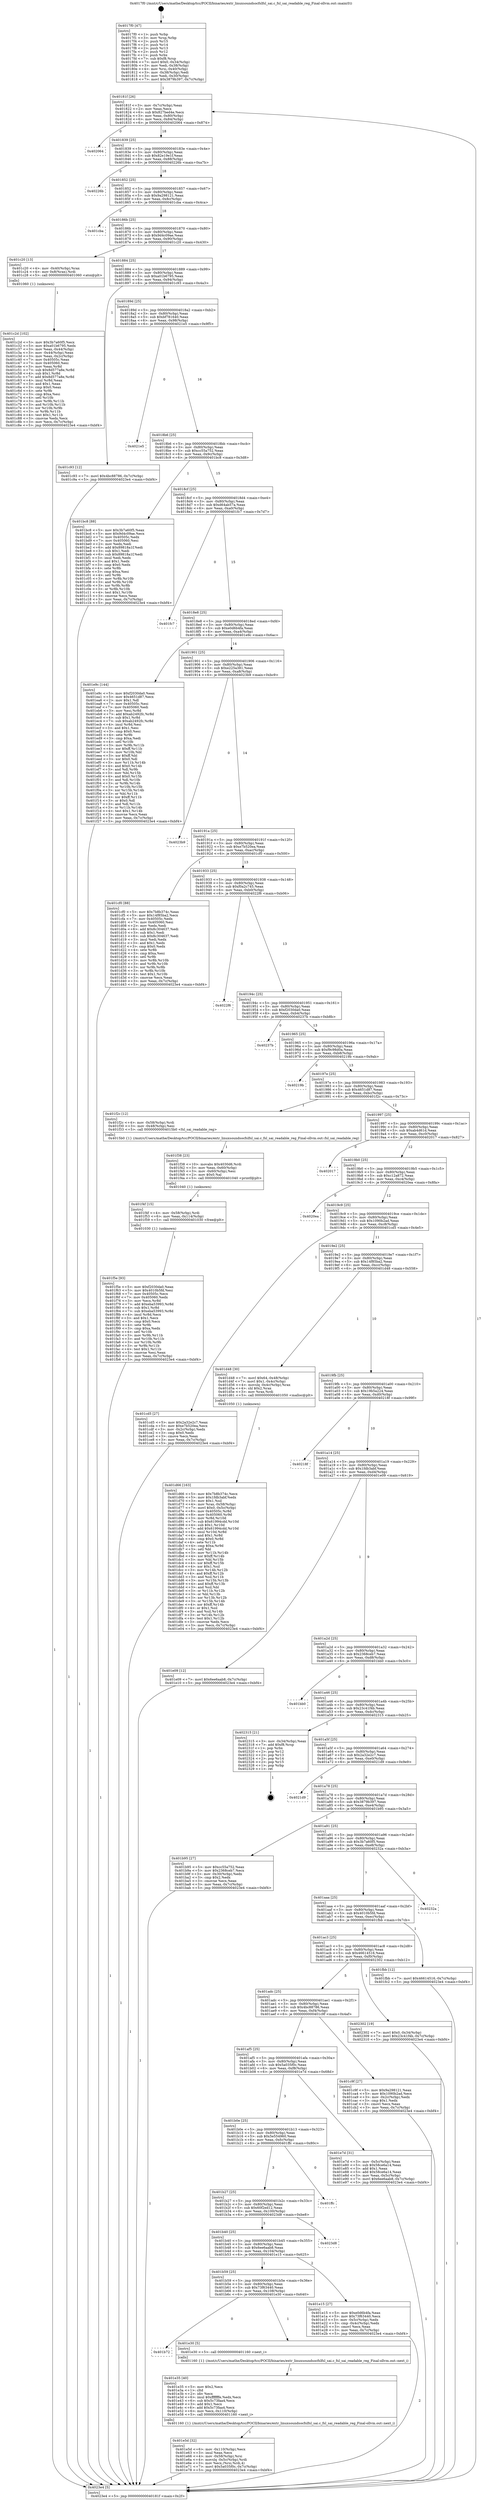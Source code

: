 digraph "0x4017f0" {
  label = "0x4017f0 (/mnt/c/Users/mathe/Desktop/tcc/POCII/binaries/extr_linuxsoundsocfslfsl_sai.c_fsl_sai_readable_reg_Final-ollvm.out::main(0))"
  labelloc = "t"
  node[shape=record]

  Entry [label="",width=0.3,height=0.3,shape=circle,fillcolor=black,style=filled]
  "0x40181f" [label="{
     0x40181f [26]\l
     | [instrs]\l
     &nbsp;&nbsp;0x40181f \<+3\>: mov -0x7c(%rbp),%eax\l
     &nbsp;&nbsp;0x401822 \<+2\>: mov %eax,%ecx\l
     &nbsp;&nbsp;0x401824 \<+6\>: sub $0x827bed4e,%ecx\l
     &nbsp;&nbsp;0x40182a \<+3\>: mov %eax,-0x80(%rbp)\l
     &nbsp;&nbsp;0x40182d \<+6\>: mov %ecx,-0x84(%rbp)\l
     &nbsp;&nbsp;0x401833 \<+6\>: je 0000000000402064 \<main+0x874\>\l
  }"]
  "0x402064" [label="{
     0x402064\l
  }", style=dashed]
  "0x401839" [label="{
     0x401839 [25]\l
     | [instrs]\l
     &nbsp;&nbsp;0x401839 \<+5\>: jmp 000000000040183e \<main+0x4e\>\l
     &nbsp;&nbsp;0x40183e \<+3\>: mov -0x80(%rbp),%eax\l
     &nbsp;&nbsp;0x401841 \<+5\>: sub $0x82e19e1f,%eax\l
     &nbsp;&nbsp;0x401846 \<+6\>: mov %eax,-0x88(%rbp)\l
     &nbsp;&nbsp;0x40184c \<+6\>: je 000000000040226b \<main+0xa7b\>\l
  }"]
  Exit [label="",width=0.3,height=0.3,shape=circle,fillcolor=black,style=filled,peripheries=2]
  "0x40226b" [label="{
     0x40226b\l
  }", style=dashed]
  "0x401852" [label="{
     0x401852 [25]\l
     | [instrs]\l
     &nbsp;&nbsp;0x401852 \<+5\>: jmp 0000000000401857 \<main+0x67\>\l
     &nbsp;&nbsp;0x401857 \<+3\>: mov -0x80(%rbp),%eax\l
     &nbsp;&nbsp;0x40185a \<+5\>: sub $0x9a298121,%eax\l
     &nbsp;&nbsp;0x40185f \<+6\>: mov %eax,-0x8c(%rbp)\l
     &nbsp;&nbsp;0x401865 \<+6\>: je 0000000000401cba \<main+0x4ca\>\l
  }"]
  "0x401f5e" [label="{
     0x401f5e [93]\l
     | [instrs]\l
     &nbsp;&nbsp;0x401f5e \<+5\>: mov $0xf2030da0,%eax\l
     &nbsp;&nbsp;0x401f63 \<+5\>: mov $0x4010b5fd,%esi\l
     &nbsp;&nbsp;0x401f68 \<+7\>: mov 0x40505c,%ecx\l
     &nbsp;&nbsp;0x401f6f \<+7\>: mov 0x405060,%edx\l
     &nbsp;&nbsp;0x401f76 \<+3\>: mov %ecx,%r8d\l
     &nbsp;&nbsp;0x401f79 \<+7\>: add $0xeba53993,%r8d\l
     &nbsp;&nbsp;0x401f80 \<+4\>: sub $0x1,%r8d\l
     &nbsp;&nbsp;0x401f84 \<+7\>: sub $0xeba53993,%r8d\l
     &nbsp;&nbsp;0x401f8b \<+4\>: imul %r8d,%ecx\l
     &nbsp;&nbsp;0x401f8f \<+3\>: and $0x1,%ecx\l
     &nbsp;&nbsp;0x401f92 \<+3\>: cmp $0x0,%ecx\l
     &nbsp;&nbsp;0x401f95 \<+4\>: sete %r9b\l
     &nbsp;&nbsp;0x401f99 \<+3\>: cmp $0xa,%edx\l
     &nbsp;&nbsp;0x401f9c \<+4\>: setl %r10b\l
     &nbsp;&nbsp;0x401fa0 \<+3\>: mov %r9b,%r11b\l
     &nbsp;&nbsp;0x401fa3 \<+3\>: and %r10b,%r11b\l
     &nbsp;&nbsp;0x401fa6 \<+3\>: xor %r10b,%r9b\l
     &nbsp;&nbsp;0x401fa9 \<+3\>: or %r9b,%r11b\l
     &nbsp;&nbsp;0x401fac \<+4\>: test $0x1,%r11b\l
     &nbsp;&nbsp;0x401fb0 \<+3\>: cmovne %esi,%eax\l
     &nbsp;&nbsp;0x401fb3 \<+3\>: mov %eax,-0x7c(%rbp)\l
     &nbsp;&nbsp;0x401fb6 \<+5\>: jmp 00000000004023e4 \<main+0xbf4\>\l
  }"]
  "0x401cba" [label="{
     0x401cba\l
  }", style=dashed]
  "0x40186b" [label="{
     0x40186b [25]\l
     | [instrs]\l
     &nbsp;&nbsp;0x40186b \<+5\>: jmp 0000000000401870 \<main+0x80\>\l
     &nbsp;&nbsp;0x401870 \<+3\>: mov -0x80(%rbp),%eax\l
     &nbsp;&nbsp;0x401873 \<+5\>: sub $0x9d4c09ae,%eax\l
     &nbsp;&nbsp;0x401878 \<+6\>: mov %eax,-0x90(%rbp)\l
     &nbsp;&nbsp;0x40187e \<+6\>: je 0000000000401c20 \<main+0x430\>\l
  }"]
  "0x401f4f" [label="{
     0x401f4f [15]\l
     | [instrs]\l
     &nbsp;&nbsp;0x401f4f \<+4\>: mov -0x58(%rbp),%rdi\l
     &nbsp;&nbsp;0x401f53 \<+6\>: mov %eax,-0x114(%rbp)\l
     &nbsp;&nbsp;0x401f59 \<+5\>: call 0000000000401030 \<free@plt\>\l
     | [calls]\l
     &nbsp;&nbsp;0x401030 \{1\} (unknown)\l
  }"]
  "0x401c20" [label="{
     0x401c20 [13]\l
     | [instrs]\l
     &nbsp;&nbsp;0x401c20 \<+4\>: mov -0x40(%rbp),%rax\l
     &nbsp;&nbsp;0x401c24 \<+4\>: mov 0x8(%rax),%rdi\l
     &nbsp;&nbsp;0x401c28 \<+5\>: call 0000000000401060 \<atoi@plt\>\l
     | [calls]\l
     &nbsp;&nbsp;0x401060 \{1\} (unknown)\l
  }"]
  "0x401884" [label="{
     0x401884 [25]\l
     | [instrs]\l
     &nbsp;&nbsp;0x401884 \<+5\>: jmp 0000000000401889 \<main+0x99\>\l
     &nbsp;&nbsp;0x401889 \<+3\>: mov -0x80(%rbp),%eax\l
     &nbsp;&nbsp;0x40188c \<+5\>: sub $0xa01b6795,%eax\l
     &nbsp;&nbsp;0x401891 \<+6\>: mov %eax,-0x94(%rbp)\l
     &nbsp;&nbsp;0x401897 \<+6\>: je 0000000000401c93 \<main+0x4a3\>\l
  }"]
  "0x401f38" [label="{
     0x401f38 [23]\l
     | [instrs]\l
     &nbsp;&nbsp;0x401f38 \<+10\>: movabs $0x4030d6,%rdi\l
     &nbsp;&nbsp;0x401f42 \<+3\>: mov %eax,-0x60(%rbp)\l
     &nbsp;&nbsp;0x401f45 \<+3\>: mov -0x60(%rbp),%esi\l
     &nbsp;&nbsp;0x401f48 \<+2\>: mov $0x0,%al\l
     &nbsp;&nbsp;0x401f4a \<+5\>: call 0000000000401040 \<printf@plt\>\l
     | [calls]\l
     &nbsp;&nbsp;0x401040 \{1\} (unknown)\l
  }"]
  "0x401c93" [label="{
     0x401c93 [12]\l
     | [instrs]\l
     &nbsp;&nbsp;0x401c93 \<+7\>: movl $0x4bc88786,-0x7c(%rbp)\l
     &nbsp;&nbsp;0x401c9a \<+5\>: jmp 00000000004023e4 \<main+0xbf4\>\l
  }"]
  "0x40189d" [label="{
     0x40189d [25]\l
     | [instrs]\l
     &nbsp;&nbsp;0x40189d \<+5\>: jmp 00000000004018a2 \<main+0xb2\>\l
     &nbsp;&nbsp;0x4018a2 \<+3\>: mov -0x80(%rbp),%eax\l
     &nbsp;&nbsp;0x4018a5 \<+5\>: sub $0xbf781640,%eax\l
     &nbsp;&nbsp;0x4018aa \<+6\>: mov %eax,-0x98(%rbp)\l
     &nbsp;&nbsp;0x4018b0 \<+6\>: je 00000000004021e5 \<main+0x9f5\>\l
  }"]
  "0x401e5d" [label="{
     0x401e5d [32]\l
     | [instrs]\l
     &nbsp;&nbsp;0x401e5d \<+6\>: mov -0x110(%rbp),%ecx\l
     &nbsp;&nbsp;0x401e63 \<+3\>: imul %eax,%ecx\l
     &nbsp;&nbsp;0x401e66 \<+4\>: mov -0x58(%rbp),%rsi\l
     &nbsp;&nbsp;0x401e6a \<+4\>: movslq -0x5c(%rbp),%rdi\l
     &nbsp;&nbsp;0x401e6e \<+3\>: mov %ecx,(%rsi,%rdi,4)\l
     &nbsp;&nbsp;0x401e71 \<+7\>: movl $0x5a035f0c,-0x7c(%rbp)\l
     &nbsp;&nbsp;0x401e78 \<+5\>: jmp 00000000004023e4 \<main+0xbf4\>\l
  }"]
  "0x4021e5" [label="{
     0x4021e5\l
  }", style=dashed]
  "0x4018b6" [label="{
     0x4018b6 [25]\l
     | [instrs]\l
     &nbsp;&nbsp;0x4018b6 \<+5\>: jmp 00000000004018bb \<main+0xcb\>\l
     &nbsp;&nbsp;0x4018bb \<+3\>: mov -0x80(%rbp),%eax\l
     &nbsp;&nbsp;0x4018be \<+5\>: sub $0xcc55a752,%eax\l
     &nbsp;&nbsp;0x4018c3 \<+6\>: mov %eax,-0x9c(%rbp)\l
     &nbsp;&nbsp;0x4018c9 \<+6\>: je 0000000000401bc8 \<main+0x3d8\>\l
  }"]
  "0x401e35" [label="{
     0x401e35 [40]\l
     | [instrs]\l
     &nbsp;&nbsp;0x401e35 \<+5\>: mov $0x2,%ecx\l
     &nbsp;&nbsp;0x401e3a \<+1\>: cltd\l
     &nbsp;&nbsp;0x401e3b \<+2\>: idiv %ecx\l
     &nbsp;&nbsp;0x401e3d \<+6\>: imul $0xfffffffe,%edx,%ecx\l
     &nbsp;&nbsp;0x401e43 \<+6\>: sub $0x5c73faa4,%ecx\l
     &nbsp;&nbsp;0x401e49 \<+3\>: add $0x1,%ecx\l
     &nbsp;&nbsp;0x401e4c \<+6\>: add $0x5c73faa4,%ecx\l
     &nbsp;&nbsp;0x401e52 \<+6\>: mov %ecx,-0x110(%rbp)\l
     &nbsp;&nbsp;0x401e58 \<+5\>: call 0000000000401160 \<next_i\>\l
     | [calls]\l
     &nbsp;&nbsp;0x401160 \{1\} (/mnt/c/Users/mathe/Desktop/tcc/POCII/binaries/extr_linuxsoundsocfslfsl_sai.c_fsl_sai_readable_reg_Final-ollvm.out::next_i)\l
  }"]
  "0x401bc8" [label="{
     0x401bc8 [88]\l
     | [instrs]\l
     &nbsp;&nbsp;0x401bc8 \<+5\>: mov $0x3b7a60f5,%eax\l
     &nbsp;&nbsp;0x401bcd \<+5\>: mov $0x9d4c09ae,%ecx\l
     &nbsp;&nbsp;0x401bd2 \<+7\>: mov 0x40505c,%edx\l
     &nbsp;&nbsp;0x401bd9 \<+7\>: mov 0x405060,%esi\l
     &nbsp;&nbsp;0x401be0 \<+2\>: mov %edx,%edi\l
     &nbsp;&nbsp;0x401be2 \<+6\>: add $0x89818a1f,%edi\l
     &nbsp;&nbsp;0x401be8 \<+3\>: sub $0x1,%edi\l
     &nbsp;&nbsp;0x401beb \<+6\>: sub $0x89818a1f,%edi\l
     &nbsp;&nbsp;0x401bf1 \<+3\>: imul %edi,%edx\l
     &nbsp;&nbsp;0x401bf4 \<+3\>: and $0x1,%edx\l
     &nbsp;&nbsp;0x401bf7 \<+3\>: cmp $0x0,%edx\l
     &nbsp;&nbsp;0x401bfa \<+4\>: sete %r8b\l
     &nbsp;&nbsp;0x401bfe \<+3\>: cmp $0xa,%esi\l
     &nbsp;&nbsp;0x401c01 \<+4\>: setl %r9b\l
     &nbsp;&nbsp;0x401c05 \<+3\>: mov %r8b,%r10b\l
     &nbsp;&nbsp;0x401c08 \<+3\>: and %r9b,%r10b\l
     &nbsp;&nbsp;0x401c0b \<+3\>: xor %r9b,%r8b\l
     &nbsp;&nbsp;0x401c0e \<+3\>: or %r8b,%r10b\l
     &nbsp;&nbsp;0x401c11 \<+4\>: test $0x1,%r10b\l
     &nbsp;&nbsp;0x401c15 \<+3\>: cmovne %ecx,%eax\l
     &nbsp;&nbsp;0x401c18 \<+3\>: mov %eax,-0x7c(%rbp)\l
     &nbsp;&nbsp;0x401c1b \<+5\>: jmp 00000000004023e4 \<main+0xbf4\>\l
  }"]
  "0x4018cf" [label="{
     0x4018cf [25]\l
     | [instrs]\l
     &nbsp;&nbsp;0x4018cf \<+5\>: jmp 00000000004018d4 \<main+0xe4\>\l
     &nbsp;&nbsp;0x4018d4 \<+3\>: mov -0x80(%rbp),%eax\l
     &nbsp;&nbsp;0x4018d7 \<+5\>: sub $0xd64ab57a,%eax\l
     &nbsp;&nbsp;0x4018dc \<+6\>: mov %eax,-0xa0(%rbp)\l
     &nbsp;&nbsp;0x4018e2 \<+6\>: je 0000000000401fc7 \<main+0x7d7\>\l
  }"]
  "0x401b72" [label="{
     0x401b72\l
  }", style=dashed]
  "0x401fc7" [label="{
     0x401fc7\l
  }", style=dashed]
  "0x4018e8" [label="{
     0x4018e8 [25]\l
     | [instrs]\l
     &nbsp;&nbsp;0x4018e8 \<+5\>: jmp 00000000004018ed \<main+0xfd\>\l
     &nbsp;&nbsp;0x4018ed \<+3\>: mov -0x80(%rbp),%eax\l
     &nbsp;&nbsp;0x4018f0 \<+5\>: sub $0xe0d6b4fa,%eax\l
     &nbsp;&nbsp;0x4018f5 \<+6\>: mov %eax,-0xa4(%rbp)\l
     &nbsp;&nbsp;0x4018fb \<+6\>: je 0000000000401e9c \<main+0x6ac\>\l
  }"]
  "0x401e30" [label="{
     0x401e30 [5]\l
     | [instrs]\l
     &nbsp;&nbsp;0x401e30 \<+5\>: call 0000000000401160 \<next_i\>\l
     | [calls]\l
     &nbsp;&nbsp;0x401160 \{1\} (/mnt/c/Users/mathe/Desktop/tcc/POCII/binaries/extr_linuxsoundsocfslfsl_sai.c_fsl_sai_readable_reg_Final-ollvm.out::next_i)\l
  }"]
  "0x401e9c" [label="{
     0x401e9c [144]\l
     | [instrs]\l
     &nbsp;&nbsp;0x401e9c \<+5\>: mov $0xf2030da0,%eax\l
     &nbsp;&nbsp;0x401ea1 \<+5\>: mov $0x4651d87,%ecx\l
     &nbsp;&nbsp;0x401ea6 \<+2\>: mov $0x1,%dl\l
     &nbsp;&nbsp;0x401ea8 \<+7\>: mov 0x40505c,%esi\l
     &nbsp;&nbsp;0x401eaf \<+7\>: mov 0x405060,%edi\l
     &nbsp;&nbsp;0x401eb6 \<+3\>: mov %esi,%r8d\l
     &nbsp;&nbsp;0x401eb9 \<+7\>: add $0xab2492fc,%r8d\l
     &nbsp;&nbsp;0x401ec0 \<+4\>: sub $0x1,%r8d\l
     &nbsp;&nbsp;0x401ec4 \<+7\>: sub $0xab2492fc,%r8d\l
     &nbsp;&nbsp;0x401ecb \<+4\>: imul %r8d,%esi\l
     &nbsp;&nbsp;0x401ecf \<+3\>: and $0x1,%esi\l
     &nbsp;&nbsp;0x401ed2 \<+3\>: cmp $0x0,%esi\l
     &nbsp;&nbsp;0x401ed5 \<+4\>: sete %r9b\l
     &nbsp;&nbsp;0x401ed9 \<+3\>: cmp $0xa,%edi\l
     &nbsp;&nbsp;0x401edc \<+4\>: setl %r10b\l
     &nbsp;&nbsp;0x401ee0 \<+3\>: mov %r9b,%r11b\l
     &nbsp;&nbsp;0x401ee3 \<+4\>: xor $0xff,%r11b\l
     &nbsp;&nbsp;0x401ee7 \<+3\>: mov %r10b,%bl\l
     &nbsp;&nbsp;0x401eea \<+3\>: xor $0xff,%bl\l
     &nbsp;&nbsp;0x401eed \<+3\>: xor $0x0,%dl\l
     &nbsp;&nbsp;0x401ef0 \<+3\>: mov %r11b,%r14b\l
     &nbsp;&nbsp;0x401ef3 \<+4\>: and $0x0,%r14b\l
     &nbsp;&nbsp;0x401ef7 \<+3\>: and %dl,%r9b\l
     &nbsp;&nbsp;0x401efa \<+3\>: mov %bl,%r15b\l
     &nbsp;&nbsp;0x401efd \<+4\>: and $0x0,%r15b\l
     &nbsp;&nbsp;0x401f01 \<+3\>: and %dl,%r10b\l
     &nbsp;&nbsp;0x401f04 \<+3\>: or %r9b,%r14b\l
     &nbsp;&nbsp;0x401f07 \<+3\>: or %r10b,%r15b\l
     &nbsp;&nbsp;0x401f0a \<+3\>: xor %r15b,%r14b\l
     &nbsp;&nbsp;0x401f0d \<+3\>: or %bl,%r11b\l
     &nbsp;&nbsp;0x401f10 \<+4\>: xor $0xff,%r11b\l
     &nbsp;&nbsp;0x401f14 \<+3\>: or $0x0,%dl\l
     &nbsp;&nbsp;0x401f17 \<+3\>: and %dl,%r11b\l
     &nbsp;&nbsp;0x401f1a \<+3\>: or %r11b,%r14b\l
     &nbsp;&nbsp;0x401f1d \<+4\>: test $0x1,%r14b\l
     &nbsp;&nbsp;0x401f21 \<+3\>: cmovne %ecx,%eax\l
     &nbsp;&nbsp;0x401f24 \<+3\>: mov %eax,-0x7c(%rbp)\l
     &nbsp;&nbsp;0x401f27 \<+5\>: jmp 00000000004023e4 \<main+0xbf4\>\l
  }"]
  "0x401901" [label="{
     0x401901 [25]\l
     | [instrs]\l
     &nbsp;&nbsp;0x401901 \<+5\>: jmp 0000000000401906 \<main+0x116\>\l
     &nbsp;&nbsp;0x401906 \<+3\>: mov -0x80(%rbp),%eax\l
     &nbsp;&nbsp;0x401909 \<+5\>: sub $0xe225a381,%eax\l
     &nbsp;&nbsp;0x40190e \<+6\>: mov %eax,-0xa8(%rbp)\l
     &nbsp;&nbsp;0x401914 \<+6\>: je 00000000004023b9 \<main+0xbc9\>\l
  }"]
  "0x401b59" [label="{
     0x401b59 [25]\l
     | [instrs]\l
     &nbsp;&nbsp;0x401b59 \<+5\>: jmp 0000000000401b5e \<main+0x36e\>\l
     &nbsp;&nbsp;0x401b5e \<+3\>: mov -0x80(%rbp),%eax\l
     &nbsp;&nbsp;0x401b61 \<+5\>: sub $0x73f63440,%eax\l
     &nbsp;&nbsp;0x401b66 \<+6\>: mov %eax,-0x108(%rbp)\l
     &nbsp;&nbsp;0x401b6c \<+6\>: je 0000000000401e30 \<main+0x640\>\l
  }"]
  "0x4023b9" [label="{
     0x4023b9\l
  }", style=dashed]
  "0x40191a" [label="{
     0x40191a [25]\l
     | [instrs]\l
     &nbsp;&nbsp;0x40191a \<+5\>: jmp 000000000040191f \<main+0x12f\>\l
     &nbsp;&nbsp;0x40191f \<+3\>: mov -0x80(%rbp),%eax\l
     &nbsp;&nbsp;0x401922 \<+5\>: sub $0xe7b520ea,%eax\l
     &nbsp;&nbsp;0x401927 \<+6\>: mov %eax,-0xac(%rbp)\l
     &nbsp;&nbsp;0x40192d \<+6\>: je 0000000000401cf0 \<main+0x500\>\l
  }"]
  "0x401e15" [label="{
     0x401e15 [27]\l
     | [instrs]\l
     &nbsp;&nbsp;0x401e15 \<+5\>: mov $0xe0d6b4fa,%eax\l
     &nbsp;&nbsp;0x401e1a \<+5\>: mov $0x73f63440,%ecx\l
     &nbsp;&nbsp;0x401e1f \<+3\>: mov -0x5c(%rbp),%edx\l
     &nbsp;&nbsp;0x401e22 \<+3\>: cmp -0x4c(%rbp),%edx\l
     &nbsp;&nbsp;0x401e25 \<+3\>: cmovl %ecx,%eax\l
     &nbsp;&nbsp;0x401e28 \<+3\>: mov %eax,-0x7c(%rbp)\l
     &nbsp;&nbsp;0x401e2b \<+5\>: jmp 00000000004023e4 \<main+0xbf4\>\l
  }"]
  "0x401cf0" [label="{
     0x401cf0 [88]\l
     | [instrs]\l
     &nbsp;&nbsp;0x401cf0 \<+5\>: mov $0x7b8b374c,%eax\l
     &nbsp;&nbsp;0x401cf5 \<+5\>: mov $0x14f85ba2,%ecx\l
     &nbsp;&nbsp;0x401cfa \<+7\>: mov 0x40505c,%edx\l
     &nbsp;&nbsp;0x401d01 \<+7\>: mov 0x405060,%esi\l
     &nbsp;&nbsp;0x401d08 \<+2\>: mov %edx,%edi\l
     &nbsp;&nbsp;0x401d0a \<+6\>: add $0x8c304637,%edi\l
     &nbsp;&nbsp;0x401d10 \<+3\>: sub $0x1,%edi\l
     &nbsp;&nbsp;0x401d13 \<+6\>: sub $0x8c304637,%edi\l
     &nbsp;&nbsp;0x401d19 \<+3\>: imul %edi,%edx\l
     &nbsp;&nbsp;0x401d1c \<+3\>: and $0x1,%edx\l
     &nbsp;&nbsp;0x401d1f \<+3\>: cmp $0x0,%edx\l
     &nbsp;&nbsp;0x401d22 \<+4\>: sete %r8b\l
     &nbsp;&nbsp;0x401d26 \<+3\>: cmp $0xa,%esi\l
     &nbsp;&nbsp;0x401d29 \<+4\>: setl %r9b\l
     &nbsp;&nbsp;0x401d2d \<+3\>: mov %r8b,%r10b\l
     &nbsp;&nbsp;0x401d30 \<+3\>: and %r9b,%r10b\l
     &nbsp;&nbsp;0x401d33 \<+3\>: xor %r9b,%r8b\l
     &nbsp;&nbsp;0x401d36 \<+3\>: or %r8b,%r10b\l
     &nbsp;&nbsp;0x401d39 \<+4\>: test $0x1,%r10b\l
     &nbsp;&nbsp;0x401d3d \<+3\>: cmovne %ecx,%eax\l
     &nbsp;&nbsp;0x401d40 \<+3\>: mov %eax,-0x7c(%rbp)\l
     &nbsp;&nbsp;0x401d43 \<+5\>: jmp 00000000004023e4 \<main+0xbf4\>\l
  }"]
  "0x401933" [label="{
     0x401933 [25]\l
     | [instrs]\l
     &nbsp;&nbsp;0x401933 \<+5\>: jmp 0000000000401938 \<main+0x148\>\l
     &nbsp;&nbsp;0x401938 \<+3\>: mov -0x80(%rbp),%eax\l
     &nbsp;&nbsp;0x40193b \<+5\>: sub $0xf0a2c745,%eax\l
     &nbsp;&nbsp;0x401940 \<+6\>: mov %eax,-0xb0(%rbp)\l
     &nbsp;&nbsp;0x401946 \<+6\>: je 00000000004022f6 \<main+0xb06\>\l
  }"]
  "0x401b40" [label="{
     0x401b40 [25]\l
     | [instrs]\l
     &nbsp;&nbsp;0x401b40 \<+5\>: jmp 0000000000401b45 \<main+0x355\>\l
     &nbsp;&nbsp;0x401b45 \<+3\>: mov -0x80(%rbp),%eax\l
     &nbsp;&nbsp;0x401b48 \<+5\>: sub $0x6ee6aab8,%eax\l
     &nbsp;&nbsp;0x401b4d \<+6\>: mov %eax,-0x104(%rbp)\l
     &nbsp;&nbsp;0x401b53 \<+6\>: je 0000000000401e15 \<main+0x625\>\l
  }"]
  "0x4022f6" [label="{
     0x4022f6\l
  }", style=dashed]
  "0x40194c" [label="{
     0x40194c [25]\l
     | [instrs]\l
     &nbsp;&nbsp;0x40194c \<+5\>: jmp 0000000000401951 \<main+0x161\>\l
     &nbsp;&nbsp;0x401951 \<+3\>: mov -0x80(%rbp),%eax\l
     &nbsp;&nbsp;0x401954 \<+5\>: sub $0xf2030da0,%eax\l
     &nbsp;&nbsp;0x401959 \<+6\>: mov %eax,-0xb4(%rbp)\l
     &nbsp;&nbsp;0x40195f \<+6\>: je 000000000040237b \<main+0xb8b\>\l
  }"]
  "0x4023d8" [label="{
     0x4023d8\l
  }", style=dashed]
  "0x40237b" [label="{
     0x40237b\l
  }", style=dashed]
  "0x401965" [label="{
     0x401965 [25]\l
     | [instrs]\l
     &nbsp;&nbsp;0x401965 \<+5\>: jmp 000000000040196a \<main+0x17a\>\l
     &nbsp;&nbsp;0x40196a \<+3\>: mov -0x80(%rbp),%eax\l
     &nbsp;&nbsp;0x40196d \<+5\>: sub $0xf9c98d0a,%eax\l
     &nbsp;&nbsp;0x401972 \<+6\>: mov %eax,-0xb8(%rbp)\l
     &nbsp;&nbsp;0x401978 \<+6\>: je 000000000040219b \<main+0x9ab\>\l
  }"]
  "0x401b27" [label="{
     0x401b27 [25]\l
     | [instrs]\l
     &nbsp;&nbsp;0x401b27 \<+5\>: jmp 0000000000401b2c \<main+0x33c\>\l
     &nbsp;&nbsp;0x401b2c \<+3\>: mov -0x80(%rbp),%eax\l
     &nbsp;&nbsp;0x401b2f \<+5\>: sub $0x60f2ed12,%eax\l
     &nbsp;&nbsp;0x401b34 \<+6\>: mov %eax,-0x100(%rbp)\l
     &nbsp;&nbsp;0x401b3a \<+6\>: je 00000000004023d8 \<main+0xbe8\>\l
  }"]
  "0x40219b" [label="{
     0x40219b\l
  }", style=dashed]
  "0x40197e" [label="{
     0x40197e [25]\l
     | [instrs]\l
     &nbsp;&nbsp;0x40197e \<+5\>: jmp 0000000000401983 \<main+0x193\>\l
     &nbsp;&nbsp;0x401983 \<+3\>: mov -0x80(%rbp),%eax\l
     &nbsp;&nbsp;0x401986 \<+5\>: sub $0x4651d87,%eax\l
     &nbsp;&nbsp;0x40198b \<+6\>: mov %eax,-0xbc(%rbp)\l
     &nbsp;&nbsp;0x401991 \<+6\>: je 0000000000401f2c \<main+0x73c\>\l
  }"]
  "0x401ffc" [label="{
     0x401ffc\l
  }", style=dashed]
  "0x401f2c" [label="{
     0x401f2c [12]\l
     | [instrs]\l
     &nbsp;&nbsp;0x401f2c \<+4\>: mov -0x58(%rbp),%rdi\l
     &nbsp;&nbsp;0x401f30 \<+3\>: mov -0x48(%rbp),%esi\l
     &nbsp;&nbsp;0x401f33 \<+5\>: call 00000000004015b0 \<fsl_sai_readable_reg\>\l
     | [calls]\l
     &nbsp;&nbsp;0x4015b0 \{1\} (/mnt/c/Users/mathe/Desktop/tcc/POCII/binaries/extr_linuxsoundsocfslfsl_sai.c_fsl_sai_readable_reg_Final-ollvm.out::fsl_sai_readable_reg)\l
  }"]
  "0x401997" [label="{
     0x401997 [25]\l
     | [instrs]\l
     &nbsp;&nbsp;0x401997 \<+5\>: jmp 000000000040199c \<main+0x1ac\>\l
     &nbsp;&nbsp;0x40199c \<+3\>: mov -0x80(%rbp),%eax\l
     &nbsp;&nbsp;0x40199f \<+5\>: sub $0xab4d61d,%eax\l
     &nbsp;&nbsp;0x4019a4 \<+6\>: mov %eax,-0xc0(%rbp)\l
     &nbsp;&nbsp;0x4019aa \<+6\>: je 0000000000402017 \<main+0x827\>\l
  }"]
  "0x401b0e" [label="{
     0x401b0e [25]\l
     | [instrs]\l
     &nbsp;&nbsp;0x401b0e \<+5\>: jmp 0000000000401b13 \<main+0x323\>\l
     &nbsp;&nbsp;0x401b13 \<+3\>: mov -0x80(%rbp),%eax\l
     &nbsp;&nbsp;0x401b16 \<+5\>: sub $0x5e554960,%eax\l
     &nbsp;&nbsp;0x401b1b \<+6\>: mov %eax,-0xfc(%rbp)\l
     &nbsp;&nbsp;0x401b21 \<+6\>: je 0000000000401ffc \<main+0x80c\>\l
  }"]
  "0x402017" [label="{
     0x402017\l
  }", style=dashed]
  "0x4019b0" [label="{
     0x4019b0 [25]\l
     | [instrs]\l
     &nbsp;&nbsp;0x4019b0 \<+5\>: jmp 00000000004019b5 \<main+0x1c5\>\l
     &nbsp;&nbsp;0x4019b5 \<+3\>: mov -0x80(%rbp),%eax\l
     &nbsp;&nbsp;0x4019b8 \<+5\>: sub $0xc12a872,%eax\l
     &nbsp;&nbsp;0x4019bd \<+6\>: mov %eax,-0xc4(%rbp)\l
     &nbsp;&nbsp;0x4019c3 \<+6\>: je 00000000004020ea \<main+0x8fa\>\l
  }"]
  "0x401e7d" [label="{
     0x401e7d [31]\l
     | [instrs]\l
     &nbsp;&nbsp;0x401e7d \<+3\>: mov -0x5c(%rbp),%eax\l
     &nbsp;&nbsp;0x401e80 \<+5\>: sub $0x58ce6a14,%eax\l
     &nbsp;&nbsp;0x401e85 \<+3\>: add $0x1,%eax\l
     &nbsp;&nbsp;0x401e88 \<+5\>: add $0x58ce6a14,%eax\l
     &nbsp;&nbsp;0x401e8d \<+3\>: mov %eax,-0x5c(%rbp)\l
     &nbsp;&nbsp;0x401e90 \<+7\>: movl $0x6ee6aab8,-0x7c(%rbp)\l
     &nbsp;&nbsp;0x401e97 \<+5\>: jmp 00000000004023e4 \<main+0xbf4\>\l
  }"]
  "0x4020ea" [label="{
     0x4020ea\l
  }", style=dashed]
  "0x4019c9" [label="{
     0x4019c9 [25]\l
     | [instrs]\l
     &nbsp;&nbsp;0x4019c9 \<+5\>: jmp 00000000004019ce \<main+0x1de\>\l
     &nbsp;&nbsp;0x4019ce \<+3\>: mov -0x80(%rbp),%eax\l
     &nbsp;&nbsp;0x4019d1 \<+5\>: sub $0x1090b2ad,%eax\l
     &nbsp;&nbsp;0x4019d6 \<+6\>: mov %eax,-0xc8(%rbp)\l
     &nbsp;&nbsp;0x4019dc \<+6\>: je 0000000000401cd5 \<main+0x4e5\>\l
  }"]
  "0x401d66" [label="{
     0x401d66 [163]\l
     | [instrs]\l
     &nbsp;&nbsp;0x401d66 \<+5\>: mov $0x7b8b374c,%ecx\l
     &nbsp;&nbsp;0x401d6b \<+5\>: mov $0x1fdb3abf,%edx\l
     &nbsp;&nbsp;0x401d70 \<+3\>: mov $0x1,%sil\l
     &nbsp;&nbsp;0x401d73 \<+4\>: mov %rax,-0x58(%rbp)\l
     &nbsp;&nbsp;0x401d77 \<+7\>: movl $0x0,-0x5c(%rbp)\l
     &nbsp;&nbsp;0x401d7e \<+8\>: mov 0x40505c,%r8d\l
     &nbsp;&nbsp;0x401d86 \<+8\>: mov 0x405060,%r9d\l
     &nbsp;&nbsp;0x401d8e \<+3\>: mov %r8d,%r10d\l
     &nbsp;&nbsp;0x401d91 \<+7\>: sub $0x61994cdd,%r10d\l
     &nbsp;&nbsp;0x401d98 \<+4\>: sub $0x1,%r10d\l
     &nbsp;&nbsp;0x401d9c \<+7\>: add $0x61994cdd,%r10d\l
     &nbsp;&nbsp;0x401da3 \<+4\>: imul %r10d,%r8d\l
     &nbsp;&nbsp;0x401da7 \<+4\>: and $0x1,%r8d\l
     &nbsp;&nbsp;0x401dab \<+4\>: cmp $0x0,%r8d\l
     &nbsp;&nbsp;0x401daf \<+4\>: sete %r11b\l
     &nbsp;&nbsp;0x401db3 \<+4\>: cmp $0xa,%r9d\l
     &nbsp;&nbsp;0x401db7 \<+3\>: setl %bl\l
     &nbsp;&nbsp;0x401dba \<+3\>: mov %r11b,%r14b\l
     &nbsp;&nbsp;0x401dbd \<+4\>: xor $0xff,%r14b\l
     &nbsp;&nbsp;0x401dc1 \<+3\>: mov %bl,%r15b\l
     &nbsp;&nbsp;0x401dc4 \<+4\>: xor $0xff,%r15b\l
     &nbsp;&nbsp;0x401dc8 \<+4\>: xor $0x1,%sil\l
     &nbsp;&nbsp;0x401dcc \<+3\>: mov %r14b,%r12b\l
     &nbsp;&nbsp;0x401dcf \<+4\>: and $0xff,%r12b\l
     &nbsp;&nbsp;0x401dd3 \<+3\>: and %sil,%r11b\l
     &nbsp;&nbsp;0x401dd6 \<+3\>: mov %r15b,%r13b\l
     &nbsp;&nbsp;0x401dd9 \<+4\>: and $0xff,%r13b\l
     &nbsp;&nbsp;0x401ddd \<+3\>: and %sil,%bl\l
     &nbsp;&nbsp;0x401de0 \<+3\>: or %r11b,%r12b\l
     &nbsp;&nbsp;0x401de3 \<+3\>: or %bl,%r13b\l
     &nbsp;&nbsp;0x401de6 \<+3\>: xor %r13b,%r12b\l
     &nbsp;&nbsp;0x401de9 \<+3\>: or %r15b,%r14b\l
     &nbsp;&nbsp;0x401dec \<+4\>: xor $0xff,%r14b\l
     &nbsp;&nbsp;0x401df0 \<+4\>: or $0x1,%sil\l
     &nbsp;&nbsp;0x401df4 \<+3\>: and %sil,%r14b\l
     &nbsp;&nbsp;0x401df7 \<+3\>: or %r14b,%r12b\l
     &nbsp;&nbsp;0x401dfa \<+4\>: test $0x1,%r12b\l
     &nbsp;&nbsp;0x401dfe \<+3\>: cmovne %edx,%ecx\l
     &nbsp;&nbsp;0x401e01 \<+3\>: mov %ecx,-0x7c(%rbp)\l
     &nbsp;&nbsp;0x401e04 \<+5\>: jmp 00000000004023e4 \<main+0xbf4\>\l
  }"]
  "0x401cd5" [label="{
     0x401cd5 [27]\l
     | [instrs]\l
     &nbsp;&nbsp;0x401cd5 \<+5\>: mov $0x2a32e2c7,%eax\l
     &nbsp;&nbsp;0x401cda \<+5\>: mov $0xe7b520ea,%ecx\l
     &nbsp;&nbsp;0x401cdf \<+3\>: mov -0x2c(%rbp),%edx\l
     &nbsp;&nbsp;0x401ce2 \<+3\>: cmp $0x0,%edx\l
     &nbsp;&nbsp;0x401ce5 \<+3\>: cmove %ecx,%eax\l
     &nbsp;&nbsp;0x401ce8 \<+3\>: mov %eax,-0x7c(%rbp)\l
     &nbsp;&nbsp;0x401ceb \<+5\>: jmp 00000000004023e4 \<main+0xbf4\>\l
  }"]
  "0x4019e2" [label="{
     0x4019e2 [25]\l
     | [instrs]\l
     &nbsp;&nbsp;0x4019e2 \<+5\>: jmp 00000000004019e7 \<main+0x1f7\>\l
     &nbsp;&nbsp;0x4019e7 \<+3\>: mov -0x80(%rbp),%eax\l
     &nbsp;&nbsp;0x4019ea \<+5\>: sub $0x14f85ba2,%eax\l
     &nbsp;&nbsp;0x4019ef \<+6\>: mov %eax,-0xcc(%rbp)\l
     &nbsp;&nbsp;0x4019f5 \<+6\>: je 0000000000401d48 \<main+0x558\>\l
  }"]
  "0x401af5" [label="{
     0x401af5 [25]\l
     | [instrs]\l
     &nbsp;&nbsp;0x401af5 \<+5\>: jmp 0000000000401afa \<main+0x30a\>\l
     &nbsp;&nbsp;0x401afa \<+3\>: mov -0x80(%rbp),%eax\l
     &nbsp;&nbsp;0x401afd \<+5\>: sub $0x5a035f0c,%eax\l
     &nbsp;&nbsp;0x401b02 \<+6\>: mov %eax,-0xf8(%rbp)\l
     &nbsp;&nbsp;0x401b08 \<+6\>: je 0000000000401e7d \<main+0x68d\>\l
  }"]
  "0x401d48" [label="{
     0x401d48 [30]\l
     | [instrs]\l
     &nbsp;&nbsp;0x401d48 \<+7\>: movl $0x64,-0x48(%rbp)\l
     &nbsp;&nbsp;0x401d4f \<+7\>: movl $0x1,-0x4c(%rbp)\l
     &nbsp;&nbsp;0x401d56 \<+4\>: movslq -0x4c(%rbp),%rax\l
     &nbsp;&nbsp;0x401d5a \<+4\>: shl $0x2,%rax\l
     &nbsp;&nbsp;0x401d5e \<+3\>: mov %rax,%rdi\l
     &nbsp;&nbsp;0x401d61 \<+5\>: call 0000000000401050 \<malloc@plt\>\l
     | [calls]\l
     &nbsp;&nbsp;0x401050 \{1\} (unknown)\l
  }"]
  "0x4019fb" [label="{
     0x4019fb [25]\l
     | [instrs]\l
     &nbsp;&nbsp;0x4019fb \<+5\>: jmp 0000000000401a00 \<main+0x210\>\l
     &nbsp;&nbsp;0x401a00 \<+3\>: mov -0x80(%rbp),%eax\l
     &nbsp;&nbsp;0x401a03 \<+5\>: sub $0x19b5a224,%eax\l
     &nbsp;&nbsp;0x401a08 \<+6\>: mov %eax,-0xd0(%rbp)\l
     &nbsp;&nbsp;0x401a0e \<+6\>: je 000000000040218f \<main+0x99f\>\l
  }"]
  "0x401c9f" [label="{
     0x401c9f [27]\l
     | [instrs]\l
     &nbsp;&nbsp;0x401c9f \<+5\>: mov $0x9a298121,%eax\l
     &nbsp;&nbsp;0x401ca4 \<+5\>: mov $0x1090b2ad,%ecx\l
     &nbsp;&nbsp;0x401ca9 \<+3\>: mov -0x2c(%rbp),%edx\l
     &nbsp;&nbsp;0x401cac \<+3\>: cmp $0x1,%edx\l
     &nbsp;&nbsp;0x401caf \<+3\>: cmovl %ecx,%eax\l
     &nbsp;&nbsp;0x401cb2 \<+3\>: mov %eax,-0x7c(%rbp)\l
     &nbsp;&nbsp;0x401cb5 \<+5\>: jmp 00000000004023e4 \<main+0xbf4\>\l
  }"]
  "0x40218f" [label="{
     0x40218f\l
  }", style=dashed]
  "0x401a14" [label="{
     0x401a14 [25]\l
     | [instrs]\l
     &nbsp;&nbsp;0x401a14 \<+5\>: jmp 0000000000401a19 \<main+0x229\>\l
     &nbsp;&nbsp;0x401a19 \<+3\>: mov -0x80(%rbp),%eax\l
     &nbsp;&nbsp;0x401a1c \<+5\>: sub $0x1fdb3abf,%eax\l
     &nbsp;&nbsp;0x401a21 \<+6\>: mov %eax,-0xd4(%rbp)\l
     &nbsp;&nbsp;0x401a27 \<+6\>: je 0000000000401e09 \<main+0x619\>\l
  }"]
  "0x401adc" [label="{
     0x401adc [25]\l
     | [instrs]\l
     &nbsp;&nbsp;0x401adc \<+5\>: jmp 0000000000401ae1 \<main+0x2f1\>\l
     &nbsp;&nbsp;0x401ae1 \<+3\>: mov -0x80(%rbp),%eax\l
     &nbsp;&nbsp;0x401ae4 \<+5\>: sub $0x4bc88786,%eax\l
     &nbsp;&nbsp;0x401ae9 \<+6\>: mov %eax,-0xf4(%rbp)\l
     &nbsp;&nbsp;0x401aef \<+6\>: je 0000000000401c9f \<main+0x4af\>\l
  }"]
  "0x401e09" [label="{
     0x401e09 [12]\l
     | [instrs]\l
     &nbsp;&nbsp;0x401e09 \<+7\>: movl $0x6ee6aab8,-0x7c(%rbp)\l
     &nbsp;&nbsp;0x401e10 \<+5\>: jmp 00000000004023e4 \<main+0xbf4\>\l
  }"]
  "0x401a2d" [label="{
     0x401a2d [25]\l
     | [instrs]\l
     &nbsp;&nbsp;0x401a2d \<+5\>: jmp 0000000000401a32 \<main+0x242\>\l
     &nbsp;&nbsp;0x401a32 \<+3\>: mov -0x80(%rbp),%eax\l
     &nbsp;&nbsp;0x401a35 \<+5\>: sub $0x2368ceb7,%eax\l
     &nbsp;&nbsp;0x401a3a \<+6\>: mov %eax,-0xd8(%rbp)\l
     &nbsp;&nbsp;0x401a40 \<+6\>: je 0000000000401bb0 \<main+0x3c0\>\l
  }"]
  "0x402302" [label="{
     0x402302 [19]\l
     | [instrs]\l
     &nbsp;&nbsp;0x402302 \<+7\>: movl $0x0,-0x34(%rbp)\l
     &nbsp;&nbsp;0x402309 \<+7\>: movl $0x23c41f4b,-0x7c(%rbp)\l
     &nbsp;&nbsp;0x402310 \<+5\>: jmp 00000000004023e4 \<main+0xbf4\>\l
  }"]
  "0x401bb0" [label="{
     0x401bb0\l
  }", style=dashed]
  "0x401a46" [label="{
     0x401a46 [25]\l
     | [instrs]\l
     &nbsp;&nbsp;0x401a46 \<+5\>: jmp 0000000000401a4b \<main+0x25b\>\l
     &nbsp;&nbsp;0x401a4b \<+3\>: mov -0x80(%rbp),%eax\l
     &nbsp;&nbsp;0x401a4e \<+5\>: sub $0x23c41f4b,%eax\l
     &nbsp;&nbsp;0x401a53 \<+6\>: mov %eax,-0xdc(%rbp)\l
     &nbsp;&nbsp;0x401a59 \<+6\>: je 0000000000402315 \<main+0xb25\>\l
  }"]
  "0x401ac3" [label="{
     0x401ac3 [25]\l
     | [instrs]\l
     &nbsp;&nbsp;0x401ac3 \<+5\>: jmp 0000000000401ac8 \<main+0x2d8\>\l
     &nbsp;&nbsp;0x401ac8 \<+3\>: mov -0x80(%rbp),%eax\l
     &nbsp;&nbsp;0x401acb \<+5\>: sub $0x46614516,%eax\l
     &nbsp;&nbsp;0x401ad0 \<+6\>: mov %eax,-0xf0(%rbp)\l
     &nbsp;&nbsp;0x401ad6 \<+6\>: je 0000000000402302 \<main+0xb12\>\l
  }"]
  "0x402315" [label="{
     0x402315 [21]\l
     | [instrs]\l
     &nbsp;&nbsp;0x402315 \<+3\>: mov -0x34(%rbp),%eax\l
     &nbsp;&nbsp;0x402318 \<+7\>: add $0xf8,%rsp\l
     &nbsp;&nbsp;0x40231f \<+1\>: pop %rbx\l
     &nbsp;&nbsp;0x402320 \<+2\>: pop %r12\l
     &nbsp;&nbsp;0x402322 \<+2\>: pop %r13\l
     &nbsp;&nbsp;0x402324 \<+2\>: pop %r14\l
     &nbsp;&nbsp;0x402326 \<+2\>: pop %r15\l
     &nbsp;&nbsp;0x402328 \<+1\>: pop %rbp\l
     &nbsp;&nbsp;0x402329 \<+1\>: ret\l
  }"]
  "0x401a5f" [label="{
     0x401a5f [25]\l
     | [instrs]\l
     &nbsp;&nbsp;0x401a5f \<+5\>: jmp 0000000000401a64 \<main+0x274\>\l
     &nbsp;&nbsp;0x401a64 \<+3\>: mov -0x80(%rbp),%eax\l
     &nbsp;&nbsp;0x401a67 \<+5\>: sub $0x2a32e2c7,%eax\l
     &nbsp;&nbsp;0x401a6c \<+6\>: mov %eax,-0xe0(%rbp)\l
     &nbsp;&nbsp;0x401a72 \<+6\>: je 00000000004021d9 \<main+0x9e9\>\l
  }"]
  "0x401fbb" [label="{
     0x401fbb [12]\l
     | [instrs]\l
     &nbsp;&nbsp;0x401fbb \<+7\>: movl $0x46614516,-0x7c(%rbp)\l
     &nbsp;&nbsp;0x401fc2 \<+5\>: jmp 00000000004023e4 \<main+0xbf4\>\l
  }"]
  "0x4021d9" [label="{
     0x4021d9\l
  }", style=dashed]
  "0x401a78" [label="{
     0x401a78 [25]\l
     | [instrs]\l
     &nbsp;&nbsp;0x401a78 \<+5\>: jmp 0000000000401a7d \<main+0x28d\>\l
     &nbsp;&nbsp;0x401a7d \<+3\>: mov -0x80(%rbp),%eax\l
     &nbsp;&nbsp;0x401a80 \<+5\>: sub $0x3879b397,%eax\l
     &nbsp;&nbsp;0x401a85 \<+6\>: mov %eax,-0xe4(%rbp)\l
     &nbsp;&nbsp;0x401a8b \<+6\>: je 0000000000401b95 \<main+0x3a5\>\l
  }"]
  "0x401aaa" [label="{
     0x401aaa [25]\l
     | [instrs]\l
     &nbsp;&nbsp;0x401aaa \<+5\>: jmp 0000000000401aaf \<main+0x2bf\>\l
     &nbsp;&nbsp;0x401aaf \<+3\>: mov -0x80(%rbp),%eax\l
     &nbsp;&nbsp;0x401ab2 \<+5\>: sub $0x4010b5fd,%eax\l
     &nbsp;&nbsp;0x401ab7 \<+6\>: mov %eax,-0xec(%rbp)\l
     &nbsp;&nbsp;0x401abd \<+6\>: je 0000000000401fbb \<main+0x7cb\>\l
  }"]
  "0x401b95" [label="{
     0x401b95 [27]\l
     | [instrs]\l
     &nbsp;&nbsp;0x401b95 \<+5\>: mov $0xcc55a752,%eax\l
     &nbsp;&nbsp;0x401b9a \<+5\>: mov $0x2368ceb7,%ecx\l
     &nbsp;&nbsp;0x401b9f \<+3\>: mov -0x30(%rbp),%edx\l
     &nbsp;&nbsp;0x401ba2 \<+3\>: cmp $0x2,%edx\l
     &nbsp;&nbsp;0x401ba5 \<+3\>: cmovne %ecx,%eax\l
     &nbsp;&nbsp;0x401ba8 \<+3\>: mov %eax,-0x7c(%rbp)\l
     &nbsp;&nbsp;0x401bab \<+5\>: jmp 00000000004023e4 \<main+0xbf4\>\l
  }"]
  "0x401a91" [label="{
     0x401a91 [25]\l
     | [instrs]\l
     &nbsp;&nbsp;0x401a91 \<+5\>: jmp 0000000000401a96 \<main+0x2a6\>\l
     &nbsp;&nbsp;0x401a96 \<+3\>: mov -0x80(%rbp),%eax\l
     &nbsp;&nbsp;0x401a99 \<+5\>: sub $0x3b7a60f5,%eax\l
     &nbsp;&nbsp;0x401a9e \<+6\>: mov %eax,-0xe8(%rbp)\l
     &nbsp;&nbsp;0x401aa4 \<+6\>: je 000000000040232a \<main+0xb3a\>\l
  }"]
  "0x4023e4" [label="{
     0x4023e4 [5]\l
     | [instrs]\l
     &nbsp;&nbsp;0x4023e4 \<+5\>: jmp 000000000040181f \<main+0x2f\>\l
  }"]
  "0x4017f0" [label="{
     0x4017f0 [47]\l
     | [instrs]\l
     &nbsp;&nbsp;0x4017f0 \<+1\>: push %rbp\l
     &nbsp;&nbsp;0x4017f1 \<+3\>: mov %rsp,%rbp\l
     &nbsp;&nbsp;0x4017f4 \<+2\>: push %r15\l
     &nbsp;&nbsp;0x4017f6 \<+2\>: push %r14\l
     &nbsp;&nbsp;0x4017f8 \<+2\>: push %r13\l
     &nbsp;&nbsp;0x4017fa \<+2\>: push %r12\l
     &nbsp;&nbsp;0x4017fc \<+1\>: push %rbx\l
     &nbsp;&nbsp;0x4017fd \<+7\>: sub $0xf8,%rsp\l
     &nbsp;&nbsp;0x401804 \<+7\>: movl $0x0,-0x34(%rbp)\l
     &nbsp;&nbsp;0x40180b \<+3\>: mov %edi,-0x38(%rbp)\l
     &nbsp;&nbsp;0x40180e \<+4\>: mov %rsi,-0x40(%rbp)\l
     &nbsp;&nbsp;0x401812 \<+3\>: mov -0x38(%rbp),%edi\l
     &nbsp;&nbsp;0x401815 \<+3\>: mov %edi,-0x30(%rbp)\l
     &nbsp;&nbsp;0x401818 \<+7\>: movl $0x3879b397,-0x7c(%rbp)\l
  }"]
  "0x401c2d" [label="{
     0x401c2d [102]\l
     | [instrs]\l
     &nbsp;&nbsp;0x401c2d \<+5\>: mov $0x3b7a60f5,%ecx\l
     &nbsp;&nbsp;0x401c32 \<+5\>: mov $0xa01b6795,%edx\l
     &nbsp;&nbsp;0x401c37 \<+3\>: mov %eax,-0x44(%rbp)\l
     &nbsp;&nbsp;0x401c3a \<+3\>: mov -0x44(%rbp),%eax\l
     &nbsp;&nbsp;0x401c3d \<+3\>: mov %eax,-0x2c(%rbp)\l
     &nbsp;&nbsp;0x401c40 \<+7\>: mov 0x40505c,%eax\l
     &nbsp;&nbsp;0x401c47 \<+7\>: mov 0x405060,%esi\l
     &nbsp;&nbsp;0x401c4e \<+3\>: mov %eax,%r8d\l
     &nbsp;&nbsp;0x401c51 \<+7\>: sub $0x8d577a8e,%r8d\l
     &nbsp;&nbsp;0x401c58 \<+4\>: sub $0x1,%r8d\l
     &nbsp;&nbsp;0x401c5c \<+7\>: add $0x8d577a8e,%r8d\l
     &nbsp;&nbsp;0x401c63 \<+4\>: imul %r8d,%eax\l
     &nbsp;&nbsp;0x401c67 \<+3\>: and $0x1,%eax\l
     &nbsp;&nbsp;0x401c6a \<+3\>: cmp $0x0,%eax\l
     &nbsp;&nbsp;0x401c6d \<+4\>: sete %r9b\l
     &nbsp;&nbsp;0x401c71 \<+3\>: cmp $0xa,%esi\l
     &nbsp;&nbsp;0x401c74 \<+4\>: setl %r10b\l
     &nbsp;&nbsp;0x401c78 \<+3\>: mov %r9b,%r11b\l
     &nbsp;&nbsp;0x401c7b \<+3\>: and %r10b,%r11b\l
     &nbsp;&nbsp;0x401c7e \<+3\>: xor %r10b,%r9b\l
     &nbsp;&nbsp;0x401c81 \<+3\>: or %r9b,%r11b\l
     &nbsp;&nbsp;0x401c84 \<+4\>: test $0x1,%r11b\l
     &nbsp;&nbsp;0x401c88 \<+3\>: cmovne %edx,%ecx\l
     &nbsp;&nbsp;0x401c8b \<+3\>: mov %ecx,-0x7c(%rbp)\l
     &nbsp;&nbsp;0x401c8e \<+5\>: jmp 00000000004023e4 \<main+0xbf4\>\l
  }"]
  "0x40232a" [label="{
     0x40232a\l
  }", style=dashed]
  Entry -> "0x4017f0" [label=" 1"]
  "0x40181f" -> "0x402064" [label=" 0"]
  "0x40181f" -> "0x401839" [label=" 18"]
  "0x402315" -> Exit [label=" 1"]
  "0x401839" -> "0x40226b" [label=" 0"]
  "0x401839" -> "0x401852" [label=" 18"]
  "0x402302" -> "0x4023e4" [label=" 1"]
  "0x401852" -> "0x401cba" [label=" 0"]
  "0x401852" -> "0x40186b" [label=" 18"]
  "0x401fbb" -> "0x4023e4" [label=" 1"]
  "0x40186b" -> "0x401c20" [label=" 1"]
  "0x40186b" -> "0x401884" [label=" 17"]
  "0x401f5e" -> "0x4023e4" [label=" 1"]
  "0x401884" -> "0x401c93" [label=" 1"]
  "0x401884" -> "0x40189d" [label=" 16"]
  "0x401f4f" -> "0x401f5e" [label=" 1"]
  "0x40189d" -> "0x4021e5" [label=" 0"]
  "0x40189d" -> "0x4018b6" [label=" 16"]
  "0x401f38" -> "0x401f4f" [label=" 1"]
  "0x4018b6" -> "0x401bc8" [label=" 1"]
  "0x4018b6" -> "0x4018cf" [label=" 15"]
  "0x401f2c" -> "0x401f38" [label=" 1"]
  "0x4018cf" -> "0x401fc7" [label=" 0"]
  "0x4018cf" -> "0x4018e8" [label=" 15"]
  "0x401e9c" -> "0x4023e4" [label=" 1"]
  "0x4018e8" -> "0x401e9c" [label=" 1"]
  "0x4018e8" -> "0x401901" [label=" 14"]
  "0x401e7d" -> "0x4023e4" [label=" 1"]
  "0x401901" -> "0x4023b9" [label=" 0"]
  "0x401901" -> "0x40191a" [label=" 14"]
  "0x401e35" -> "0x401e5d" [label=" 1"]
  "0x40191a" -> "0x401cf0" [label=" 1"]
  "0x40191a" -> "0x401933" [label=" 13"]
  "0x401e30" -> "0x401e35" [label=" 1"]
  "0x401933" -> "0x4022f6" [label=" 0"]
  "0x401933" -> "0x40194c" [label=" 13"]
  "0x401b59" -> "0x401e30" [label=" 1"]
  "0x40194c" -> "0x40237b" [label=" 0"]
  "0x40194c" -> "0x401965" [label=" 13"]
  "0x401e5d" -> "0x4023e4" [label=" 1"]
  "0x401965" -> "0x40219b" [label=" 0"]
  "0x401965" -> "0x40197e" [label=" 13"]
  "0x401b40" -> "0x401b59" [label=" 1"]
  "0x40197e" -> "0x401f2c" [label=" 1"]
  "0x40197e" -> "0x401997" [label=" 12"]
  "0x401b40" -> "0x401e15" [label=" 2"]
  "0x401997" -> "0x402017" [label=" 0"]
  "0x401997" -> "0x4019b0" [label=" 12"]
  "0x401b27" -> "0x401b40" [label=" 3"]
  "0x4019b0" -> "0x4020ea" [label=" 0"]
  "0x4019b0" -> "0x4019c9" [label=" 12"]
  "0x401b27" -> "0x4023d8" [label=" 0"]
  "0x4019c9" -> "0x401cd5" [label=" 1"]
  "0x4019c9" -> "0x4019e2" [label=" 11"]
  "0x401b0e" -> "0x401b27" [label=" 3"]
  "0x4019e2" -> "0x401d48" [label=" 1"]
  "0x4019e2" -> "0x4019fb" [label=" 10"]
  "0x401b0e" -> "0x401ffc" [label=" 0"]
  "0x4019fb" -> "0x40218f" [label=" 0"]
  "0x4019fb" -> "0x401a14" [label=" 10"]
  "0x401b59" -> "0x401b72" [label=" 0"]
  "0x401a14" -> "0x401e09" [label=" 1"]
  "0x401a14" -> "0x401a2d" [label=" 9"]
  "0x401af5" -> "0x401e7d" [label=" 1"]
  "0x401a2d" -> "0x401bb0" [label=" 0"]
  "0x401a2d" -> "0x401a46" [label=" 9"]
  "0x401e15" -> "0x4023e4" [label=" 2"]
  "0x401a46" -> "0x402315" [label=" 1"]
  "0x401a46" -> "0x401a5f" [label=" 8"]
  "0x401d66" -> "0x4023e4" [label=" 1"]
  "0x401a5f" -> "0x4021d9" [label=" 0"]
  "0x401a5f" -> "0x401a78" [label=" 8"]
  "0x401d48" -> "0x401d66" [label=" 1"]
  "0x401a78" -> "0x401b95" [label=" 1"]
  "0x401a78" -> "0x401a91" [label=" 7"]
  "0x401b95" -> "0x4023e4" [label=" 1"]
  "0x4017f0" -> "0x40181f" [label=" 1"]
  "0x4023e4" -> "0x40181f" [label=" 17"]
  "0x401bc8" -> "0x4023e4" [label=" 1"]
  "0x401c20" -> "0x401c2d" [label=" 1"]
  "0x401c2d" -> "0x4023e4" [label=" 1"]
  "0x401c93" -> "0x4023e4" [label=" 1"]
  "0x401cd5" -> "0x4023e4" [label=" 1"]
  "0x401a91" -> "0x40232a" [label=" 0"]
  "0x401a91" -> "0x401aaa" [label=" 7"]
  "0x401cf0" -> "0x4023e4" [label=" 1"]
  "0x401aaa" -> "0x401fbb" [label=" 1"]
  "0x401aaa" -> "0x401ac3" [label=" 6"]
  "0x401e09" -> "0x4023e4" [label=" 1"]
  "0x401ac3" -> "0x402302" [label=" 1"]
  "0x401ac3" -> "0x401adc" [label=" 5"]
  "0x401af5" -> "0x401b0e" [label=" 3"]
  "0x401adc" -> "0x401c9f" [label=" 1"]
  "0x401adc" -> "0x401af5" [label=" 4"]
  "0x401c9f" -> "0x4023e4" [label=" 1"]
}
